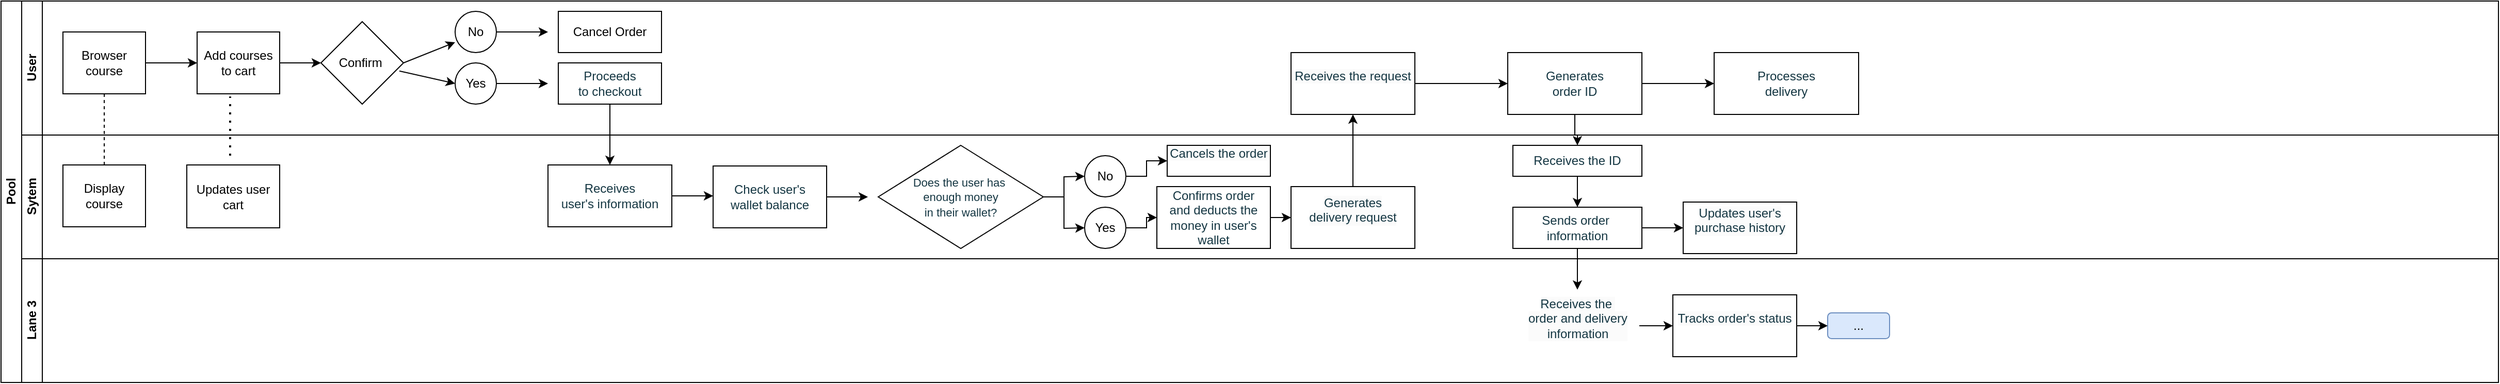 <mxfile version="26.0.5">
  <diagram id="prtHgNgQTEPvFCAcTncT" name="Page-1">
    <mxGraphModel dx="1909" dy="1035" grid="1" gridSize="10" guides="1" tooltips="1" connect="1" arrows="1" fold="1" page="1" pageScale="1" pageWidth="827" pageHeight="1169" math="0" shadow="0">
      <root>
        <mxCell id="0" />
        <mxCell id="1" parent="0" />
        <mxCell id="dNxyNK7c78bLwvsdeMH5-19" value="Pool" style="swimlane;html=1;childLayout=stackLayout;resizeParent=1;resizeParentMax=0;horizontal=0;startSize=20;horizontalStack=0;" parent="1" vertex="1">
          <mxGeometry x="120" y="120" width="2420" height="370" as="geometry" />
        </mxCell>
        <mxCell id="dNxyNK7c78bLwvsdeMH5-27" value="" style="edgeStyle=orthogonalEdgeStyle;rounded=0;orthogonalLoop=1;jettySize=auto;html=1;dashed=1;endArrow=none;endFill=0;" parent="dNxyNK7c78bLwvsdeMH5-19" source="dNxyNK7c78bLwvsdeMH5-24" target="dNxyNK7c78bLwvsdeMH5-26" edge="1">
          <mxGeometry relative="1" as="geometry" />
        </mxCell>
        <mxCell id="dNxyNK7c78bLwvsdeMH5-20" value="User" style="swimlane;html=1;startSize=20;horizontal=0;" parent="dNxyNK7c78bLwvsdeMH5-19" vertex="1">
          <mxGeometry x="20" width="2400" height="130" as="geometry" />
        </mxCell>
        <mxCell id="4VuvJxlAuG3Ml74ko1B7-3" style="edgeStyle=orthogonalEdgeStyle;rounded=0;orthogonalLoop=1;jettySize=auto;html=1;exitX=1;exitY=0.5;exitDx=0;exitDy=0;entryX=0;entryY=0.5;entryDx=0;entryDy=0;" edge="1" parent="dNxyNK7c78bLwvsdeMH5-20" source="dNxyNK7c78bLwvsdeMH5-24" target="dNxyNK7c78bLwvsdeMH5-30">
          <mxGeometry relative="1" as="geometry" />
        </mxCell>
        <mxCell id="dNxyNK7c78bLwvsdeMH5-24" value="Browser course" style="rounded=0;whiteSpace=wrap;html=1;fontFamily=Helvetica;fontSize=12;fontColor=#000000;align=center;" parent="dNxyNK7c78bLwvsdeMH5-20" vertex="1">
          <mxGeometry x="40" y="30" width="80" height="60" as="geometry" />
        </mxCell>
        <mxCell id="dNxyNK7c78bLwvsdeMH5-30" value="Add courses to cart" style="rounded=0;whiteSpace=wrap;html=1;fontFamily=Helvetica;fontSize=12;fontColor=#000000;align=center;" parent="dNxyNK7c78bLwvsdeMH5-20" vertex="1">
          <mxGeometry x="170" y="30" width="80" height="60" as="geometry" />
        </mxCell>
        <mxCell id="4VuvJxlAuG3Ml74ko1B7-12" value="Confirm&amp;nbsp;" style="rhombus;whiteSpace=wrap;html=1;" vertex="1" parent="dNxyNK7c78bLwvsdeMH5-20">
          <mxGeometry x="290" y="20" width="80" height="80" as="geometry" />
        </mxCell>
        <mxCell id="4VuvJxlAuG3Ml74ko1B7-17" value="No" style="ellipse;whiteSpace=wrap;html=1;aspect=fixed;" vertex="1" parent="dNxyNK7c78bLwvsdeMH5-20">
          <mxGeometry x="420" y="10" width="40" height="40" as="geometry" />
        </mxCell>
        <mxCell id="4VuvJxlAuG3Ml74ko1B7-18" value="Yes" style="ellipse;whiteSpace=wrap;html=1;aspect=fixed;" vertex="1" parent="dNxyNK7c78bLwvsdeMH5-20">
          <mxGeometry x="420" y="60" width="40" height="40" as="geometry" />
        </mxCell>
        <mxCell id="4VuvJxlAuG3Ml74ko1B7-21" value="Cancel Order" style="rounded=0;whiteSpace=wrap;html=1;" vertex="1" parent="dNxyNK7c78bLwvsdeMH5-20">
          <mxGeometry x="520" y="10" width="100" height="40" as="geometry" />
        </mxCell>
        <mxCell id="4VuvJxlAuG3Ml74ko1B7-22" value="&lt;span style=&quot;color: rgb(20, 54, 66);&quot;&gt;Proceeds&lt;/span&gt;&lt;div style=&quot;color: rgb(20, 54, 66);&quot;&gt;to checkout&lt;/div&gt;" style="rounded=0;whiteSpace=wrap;html=1;" vertex="1" parent="dNxyNK7c78bLwvsdeMH5-20">
          <mxGeometry x="520" y="60" width="100" height="40" as="geometry" />
        </mxCell>
        <mxCell id="4VuvJxlAuG3Ml74ko1B7-45" value="&#xa;&lt;span style=&quot;color: rgb(20, 54, 66); font-family: Helvetica; font-size: 12px; font-style: normal; font-variant-ligatures: normal; font-variant-caps: normal; font-weight: 400; letter-spacing: normal; orphans: 2; text-align: center; text-indent: 0px; text-transform: none; widows: 2; word-spacing: 0px; -webkit-text-stroke-width: 0px; white-space: normal; background-color: rgb(251, 251, 251); text-decoration-thickness: initial; text-decoration-style: initial; text-decoration-color: initial; display: inline !important; float: none;&quot;&gt;Receives the request&lt;/span&gt;&#xa;&#xa;" style="rounded=0;whiteSpace=wrap;html=1;" vertex="1" parent="dNxyNK7c78bLwvsdeMH5-20">
          <mxGeometry x="1230" y="50" width="120" height="60" as="geometry" />
        </mxCell>
        <mxCell id="4VuvJxlAuG3Ml74ko1B7-47" value="&lt;span style=&quot;color: rgb(20, 54, 66);&quot;&gt;Generates&lt;/span&gt;&lt;div style=&quot;color: rgb(20, 54, 66);&quot;&gt;order ID&lt;/div&gt;" style="rounded=0;whiteSpace=wrap;html=1;" vertex="1" parent="dNxyNK7c78bLwvsdeMH5-20">
          <mxGeometry x="1440" y="50" width="130" height="60" as="geometry" />
        </mxCell>
        <mxCell id="4VuvJxlAuG3Ml74ko1B7-46" style="edgeStyle=orthogonalEdgeStyle;rounded=0;orthogonalLoop=1;jettySize=auto;html=1;" edge="1" parent="dNxyNK7c78bLwvsdeMH5-20" source="4VuvJxlAuG3Ml74ko1B7-45" target="4VuvJxlAuG3Ml74ko1B7-47">
          <mxGeometry relative="1" as="geometry">
            <mxPoint x="1380" y="80" as="targetPoint" />
          </mxGeometry>
        </mxCell>
        <mxCell id="4VuvJxlAuG3Ml74ko1B7-49" value="&lt;span style=&quot;color: rgb(20, 54, 66);&quot;&gt;Processes&lt;/span&gt;&lt;div style=&quot;color: rgb(20, 54, 66);&quot;&gt;delivery&lt;/div&gt;" style="rounded=0;whiteSpace=wrap;html=1;" vertex="1" parent="dNxyNK7c78bLwvsdeMH5-20">
          <mxGeometry x="1640" y="50" width="140" height="60" as="geometry" />
        </mxCell>
        <mxCell id="4VuvJxlAuG3Ml74ko1B7-48" style="edgeStyle=orthogonalEdgeStyle;rounded=0;orthogonalLoop=1;jettySize=auto;html=1;" edge="1" parent="dNxyNK7c78bLwvsdeMH5-20" source="4VuvJxlAuG3Ml74ko1B7-47" target="4VuvJxlAuG3Ml74ko1B7-49">
          <mxGeometry relative="1" as="geometry">
            <mxPoint x="1530" y="80" as="targetPoint" />
          </mxGeometry>
        </mxCell>
        <mxCell id="dNxyNK7c78bLwvsdeMH5-21" value="Sytem" style="swimlane;html=1;startSize=20;horizontal=0;" parent="dNxyNK7c78bLwvsdeMH5-19" vertex="1">
          <mxGeometry x="20" y="130" width="2400" height="120" as="geometry" />
        </mxCell>
        <mxCell id="dNxyNK7c78bLwvsdeMH5-26" value="Display course" style="rounded=0;whiteSpace=wrap;html=1;fontFamily=Helvetica;fontSize=12;fontColor=#000000;align=center;" parent="dNxyNK7c78bLwvsdeMH5-21" vertex="1">
          <mxGeometry x="40" y="29" width="80" height="60" as="geometry" />
        </mxCell>
        <mxCell id="4VuvJxlAuG3Ml74ko1B7-7" value="Updates user cart" style="rounded=0;whiteSpace=wrap;html=1;" vertex="1" parent="dNxyNK7c78bLwvsdeMH5-21">
          <mxGeometry x="160" y="29" width="90" height="61" as="geometry" />
        </mxCell>
        <mxCell id="4VuvJxlAuG3Ml74ko1B7-28" style="edgeStyle=orthogonalEdgeStyle;rounded=0;orthogonalLoop=1;jettySize=auto;html=1;" edge="1" parent="dNxyNK7c78bLwvsdeMH5-21" source="4VuvJxlAuG3Ml74ko1B7-26">
          <mxGeometry relative="1" as="geometry">
            <mxPoint x="670" y="59" as="targetPoint" />
          </mxGeometry>
        </mxCell>
        <mxCell id="4VuvJxlAuG3Ml74ko1B7-26" value="&lt;span style=&quot;color: rgb(20, 54, 66);&quot;&gt;Receives&lt;/span&gt;&lt;div style=&quot;color: rgb(20, 54, 66);&quot;&gt;user&#39;s information&lt;/div&gt;" style="rounded=0;whiteSpace=wrap;html=1;" vertex="1" parent="dNxyNK7c78bLwvsdeMH5-21">
          <mxGeometry x="510" y="29" width="120" height="60" as="geometry" />
        </mxCell>
        <mxCell id="4VuvJxlAuG3Ml74ko1B7-30" style="edgeStyle=orthogonalEdgeStyle;rounded=0;orthogonalLoop=1;jettySize=auto;html=1;" edge="1" parent="dNxyNK7c78bLwvsdeMH5-21" source="4VuvJxlAuG3Ml74ko1B7-29">
          <mxGeometry relative="1" as="geometry">
            <mxPoint x="820" y="60" as="targetPoint" />
          </mxGeometry>
        </mxCell>
        <mxCell id="4VuvJxlAuG3Ml74ko1B7-29" value="&lt;span style=&quot;color: rgb(20, 54, 66);&quot;&gt;Check user&#39;s&lt;/span&gt;&lt;div style=&quot;color: rgb(20, 54, 66);&quot;&gt;wallet balance&lt;/div&gt;" style="rounded=0;whiteSpace=wrap;html=1;" vertex="1" parent="dNxyNK7c78bLwvsdeMH5-21">
          <mxGeometry x="670" y="30" width="110" height="60" as="geometry" />
        </mxCell>
        <mxCell id="4VuvJxlAuG3Ml74ko1B7-34" style="edgeStyle=orthogonalEdgeStyle;rounded=0;orthogonalLoop=1;jettySize=auto;html=1;exitX=1;exitY=0.5;exitDx=0;exitDy=0;" edge="1" parent="dNxyNK7c78bLwvsdeMH5-21" source="4VuvJxlAuG3Ml74ko1B7-31">
          <mxGeometry relative="1" as="geometry">
            <mxPoint x="1030" y="40" as="targetPoint" />
          </mxGeometry>
        </mxCell>
        <mxCell id="4VuvJxlAuG3Ml74ko1B7-35" style="edgeStyle=orthogonalEdgeStyle;rounded=0;orthogonalLoop=1;jettySize=auto;html=1;exitX=1;exitY=0.5;exitDx=0;exitDy=0;" edge="1" parent="dNxyNK7c78bLwvsdeMH5-21" source="4VuvJxlAuG3Ml74ko1B7-31">
          <mxGeometry relative="1" as="geometry">
            <mxPoint x="1030" y="90" as="targetPoint" />
          </mxGeometry>
        </mxCell>
        <mxCell id="4VuvJxlAuG3Ml74ko1B7-31" value="&lt;font style=&quot;color: rgb(20, 54, 66); font-size: 11px;&quot;&gt;Does the user has&amp;nbsp;&lt;/font&gt;&lt;div style=&quot;color: rgb(20, 54, 66);&quot;&gt;&lt;font style=&quot;font-size: 11px;&quot;&gt;enough money&lt;/font&gt;&lt;/div&gt;&lt;div style=&quot;color: rgb(20, 54, 66);&quot;&gt;&lt;font style=&quot;font-size: 11px;&quot;&gt;in their wallet?&lt;/font&gt;&lt;/div&gt;" style="rhombus;whiteSpace=wrap;html=1;" vertex="1" parent="dNxyNK7c78bLwvsdeMH5-21">
          <mxGeometry x="830" y="10" width="160" height="100" as="geometry" />
        </mxCell>
        <mxCell id="4VuvJxlAuG3Ml74ko1B7-36" value="No" style="ellipse;whiteSpace=wrap;html=1;aspect=fixed;" vertex="1" parent="dNxyNK7c78bLwvsdeMH5-21">
          <mxGeometry x="1030" y="20" width="40" height="40" as="geometry" />
        </mxCell>
        <mxCell id="4VuvJxlAuG3Ml74ko1B7-37" value="Yes" style="ellipse;whiteSpace=wrap;html=1;aspect=fixed;" vertex="1" parent="dNxyNK7c78bLwvsdeMH5-21">
          <mxGeometry x="1030" y="70" width="40" height="40" as="geometry" />
        </mxCell>
        <mxCell id="4VuvJxlAuG3Ml74ko1B7-43" value="&#xa;&lt;span style=&quot;color: rgb(20, 54, 66); font-family: Helvetica; font-size: 12px; font-style: normal; font-variant-ligatures: normal; font-variant-caps: normal; font-weight: 400; letter-spacing: normal; orphans: 2; text-align: center; text-indent: 0px; text-transform: none; widows: 2; word-spacing: 0px; -webkit-text-stroke-width: 0px; white-space: normal; background-color: rgb(251, 251, 251); text-decoration-thickness: initial; text-decoration-style: initial; text-decoration-color: initial; display: inline !important; float: none;&quot;&gt;Generates&lt;/span&gt;&lt;div style=&quot;forced-color-adjust: none; color: rgb(20, 54, 66); font-family: Helvetica; font-size: 12px; font-style: normal; font-variant-ligatures: normal; font-variant-caps: normal; font-weight: 400; letter-spacing: normal; orphans: 2; text-align: center; text-indent: 0px; text-transform: none; widows: 2; word-spacing: 0px; -webkit-text-stroke-width: 0px; white-space: normal; background-color: rgb(251, 251, 251); text-decoration-thickness: initial; text-decoration-style: initial; text-decoration-color: initial;&quot;&gt;delivery&amp;nbsp;&lt;span style=&quot;forced-color-adjust: none; background-color: transparent; color: light-dark(rgb(20, 54, 66), rgb(173, 202, 213));&quot;&gt;request&lt;/span&gt;&lt;/div&gt;&#xa;&#xa;" style="rounded=0;whiteSpace=wrap;html=1;" vertex="1" parent="dNxyNK7c78bLwvsdeMH5-21">
          <mxGeometry x="1230" y="50" width="120" height="60" as="geometry" />
        </mxCell>
        <mxCell id="4VuvJxlAuG3Ml74ko1B7-51" value="&lt;span style=&quot;color: rgb(20, 54, 66);&quot;&gt;Receives the ID&lt;/span&gt;" style="rounded=0;whiteSpace=wrap;html=1;" vertex="1" parent="dNxyNK7c78bLwvsdeMH5-21">
          <mxGeometry x="1445" y="10" width="125" height="30" as="geometry" />
        </mxCell>
        <mxCell id="4VuvJxlAuG3Ml74ko1B7-53" value="&lt;span style=&quot;color: rgb(20, 54, 66);&quot;&gt;Sends order&amp;nbsp;&lt;/span&gt;&lt;div style=&quot;color: rgb(20, 54, 66);&quot;&gt;information&lt;/div&gt;" style="rounded=0;whiteSpace=wrap;html=1;" vertex="1" parent="dNxyNK7c78bLwvsdeMH5-21">
          <mxGeometry x="1445" y="70" width="125" height="40" as="geometry" />
        </mxCell>
        <mxCell id="4VuvJxlAuG3Ml74ko1B7-52" style="edgeStyle=orthogonalEdgeStyle;rounded=0;orthogonalLoop=1;jettySize=auto;html=1;" edge="1" parent="dNxyNK7c78bLwvsdeMH5-21" source="4VuvJxlAuG3Ml74ko1B7-51" target="4VuvJxlAuG3Ml74ko1B7-53">
          <mxGeometry relative="1" as="geometry">
            <mxPoint x="1505" y="90" as="targetPoint" />
          </mxGeometry>
        </mxCell>
        <mxCell id="4VuvJxlAuG3Ml74ko1B7-55" value="&#xa;&lt;span style=&quot;color: rgb(20, 54, 66); font-family: Helvetica; font-size: 12px; font-style: normal; font-variant-ligatures: normal; font-variant-caps: normal; font-weight: 400; letter-spacing: normal; orphans: 2; text-align: center; text-indent: 0px; text-transform: none; widows: 2; word-spacing: 0px; -webkit-text-stroke-width: 0px; white-space: normal; background-color: rgb(251, 251, 251); text-decoration-thickness: initial; text-decoration-style: initial; text-decoration-color: initial; display: inline !important; float: none;&quot;&gt;Updates user&#39;s&lt;/span&gt;&lt;div style=&quot;forced-color-adjust: none; color: rgb(20, 54, 66); font-family: Helvetica; font-size: 12px; font-style: normal; font-variant-ligatures: normal; font-variant-caps: normal; font-weight: 400; letter-spacing: normal; orphans: 2; text-align: center; text-indent: 0px; text-transform: none; widows: 2; word-spacing: 0px; -webkit-text-stroke-width: 0px; white-space: normal; background-color: rgb(251, 251, 251); text-decoration-thickness: initial; text-decoration-style: initial; text-decoration-color: initial;&quot;&gt;purchase history&lt;/div&gt;&#xa;&#xa;" style="rounded=0;whiteSpace=wrap;html=1;" vertex="1" parent="dNxyNK7c78bLwvsdeMH5-21">
          <mxGeometry x="1610" y="65" width="110" height="50" as="geometry" />
        </mxCell>
        <mxCell id="4VuvJxlAuG3Ml74ko1B7-54" style="edgeStyle=orthogonalEdgeStyle;rounded=0;orthogonalLoop=1;jettySize=auto;html=1;" edge="1" parent="dNxyNK7c78bLwvsdeMH5-21" source="4VuvJxlAuG3Ml74ko1B7-53" target="4VuvJxlAuG3Ml74ko1B7-55">
          <mxGeometry relative="1" as="geometry">
            <mxPoint x="1610" y="90" as="targetPoint" />
          </mxGeometry>
        </mxCell>
        <mxCell id="dNxyNK7c78bLwvsdeMH5-22" value="Lane 3" style="swimlane;html=1;startSize=20;horizontal=0;" parent="dNxyNK7c78bLwvsdeMH5-19" vertex="1">
          <mxGeometry x="20" y="250" width="2400" height="120" as="geometry" />
        </mxCell>
        <mxCell id="4VuvJxlAuG3Ml74ko1B7-58" style="edgeStyle=orthogonalEdgeStyle;rounded=0;orthogonalLoop=1;jettySize=auto;html=1;" edge="1" parent="dNxyNK7c78bLwvsdeMH5-22" source="4VuvJxlAuG3Ml74ko1B7-57">
          <mxGeometry relative="1" as="geometry">
            <mxPoint x="1600" y="65" as="targetPoint" />
          </mxGeometry>
        </mxCell>
        <mxCell id="4VuvJxlAuG3Ml74ko1B7-57" value="&#xa;&lt;span style=&quot;color: rgb(20, 54, 66); font-family: Helvetica; font-size: 12px; font-style: normal; font-variant-ligatures: normal; font-variant-caps: normal; font-weight: 400; letter-spacing: normal; orphans: 2; text-align: center; text-indent: 0px; text-transform: none; widows: 2; word-spacing: 0px; -webkit-text-stroke-width: 0px; white-space: normal; background-color: rgb(251, 251, 251); text-decoration-thickness: initial; text-decoration-style: initial; text-decoration-color: initial; display: inline !important; float: none;&quot;&gt;Receives the&amp;nbsp;&lt;/span&gt;&lt;div style=&quot;forced-color-adjust: none; color: rgb(20, 54, 66); font-family: Helvetica; font-size: 12px; font-style: normal; font-variant-ligatures: normal; font-variant-caps: normal; font-weight: 400; letter-spacing: normal; orphans: 2; text-align: center; text-indent: 0px; text-transform: none; widows: 2; word-spacing: 0px; -webkit-text-stroke-width: 0px; white-space: normal; background-color: rgb(251, 251, 251); text-decoration-thickness: initial; text-decoration-style: initial; text-decoration-color: initial;&quot;&gt;order and delivery&lt;/div&gt;&lt;div style=&quot;forced-color-adjust: none; color: rgb(20, 54, 66); font-family: Helvetica; font-size: 12px; font-style: normal; font-variant-ligatures: normal; font-variant-caps: normal; font-weight: 400; letter-spacing: normal; orphans: 2; text-align: center; text-indent: 0px; text-transform: none; widows: 2; word-spacing: 0px; -webkit-text-stroke-width: 0px; white-space: normal; background-color: rgb(251, 251, 251); text-decoration-thickness: initial; text-decoration-style: initial; text-decoration-color: initial;&quot;&gt;information&lt;/div&gt;&#xa;&#xa;" style="rounded=0;whiteSpace=wrap;html=1;strokeColor=none;" vertex="1" parent="dNxyNK7c78bLwvsdeMH5-22">
          <mxGeometry x="1447.5" y="30" width="120" height="70" as="geometry" />
        </mxCell>
        <mxCell id="4VuvJxlAuG3Ml74ko1B7-60" value="&#xa;&lt;span style=&quot;color: rgb(20, 54, 66); font-family: Helvetica; font-size: 12px; font-style: normal; font-variant-ligatures: normal; font-variant-caps: normal; font-weight: 400; letter-spacing: normal; orphans: 2; text-align: center; text-indent: 0px; text-transform: none; widows: 2; word-spacing: 0px; -webkit-text-stroke-width: 0px; white-space: normal; background-color: rgb(251, 251, 251); text-decoration-thickness: initial; text-decoration-style: initial; text-decoration-color: initial; display: inline !important; float: none;&quot;&gt;Tracks order&#39;s status&lt;/span&gt;&#xa;&#xa;" style="rounded=0;whiteSpace=wrap;html=1;" vertex="1" parent="dNxyNK7c78bLwvsdeMH5-22">
          <mxGeometry x="1600" y="35" width="120" height="60" as="geometry" />
        </mxCell>
        <mxCell id="4VuvJxlAuG3Ml74ko1B7-62" value="..." style="rounded=1;whiteSpace=wrap;html=1;fillColor=#dae8fc;strokeColor=#6c8ebf;" vertex="1" parent="dNxyNK7c78bLwvsdeMH5-22">
          <mxGeometry x="1750" y="52.5" width="60" height="25" as="geometry" />
        </mxCell>
        <mxCell id="4VuvJxlAuG3Ml74ko1B7-61" style="edgeStyle=orthogonalEdgeStyle;rounded=0;orthogonalLoop=1;jettySize=auto;html=1;" edge="1" parent="dNxyNK7c78bLwvsdeMH5-22" source="4VuvJxlAuG3Ml74ko1B7-60" target="4VuvJxlAuG3Ml74ko1B7-62">
          <mxGeometry relative="1" as="geometry">
            <mxPoint x="1750" y="65" as="targetPoint" />
          </mxGeometry>
        </mxCell>
        <mxCell id="4VuvJxlAuG3Ml74ko1B7-25" style="edgeStyle=orthogonalEdgeStyle;rounded=0;orthogonalLoop=1;jettySize=auto;html=1;exitX=0.5;exitY=1;exitDx=0;exitDy=0;" edge="1" parent="dNxyNK7c78bLwvsdeMH5-19" source="4VuvJxlAuG3Ml74ko1B7-22" target="4VuvJxlAuG3Ml74ko1B7-26">
          <mxGeometry relative="1" as="geometry">
            <mxPoint x="590" y="160" as="targetPoint" />
          </mxGeometry>
        </mxCell>
        <mxCell id="4VuvJxlAuG3Ml74ko1B7-44" style="edgeStyle=orthogonalEdgeStyle;rounded=0;orthogonalLoop=1;jettySize=auto;html=1;" edge="1" parent="dNxyNK7c78bLwvsdeMH5-19" source="4VuvJxlAuG3Ml74ko1B7-43" target="4VuvJxlAuG3Ml74ko1B7-45">
          <mxGeometry relative="1" as="geometry">
            <mxPoint x="1310" y="110" as="targetPoint" />
          </mxGeometry>
        </mxCell>
        <mxCell id="4VuvJxlAuG3Ml74ko1B7-50" style="edgeStyle=orthogonalEdgeStyle;rounded=0;orthogonalLoop=1;jettySize=auto;html=1;" edge="1" parent="dNxyNK7c78bLwvsdeMH5-19" source="4VuvJxlAuG3Ml74ko1B7-47" target="4VuvJxlAuG3Ml74ko1B7-51">
          <mxGeometry relative="1" as="geometry">
            <mxPoint x="1525" y="160" as="targetPoint" />
          </mxGeometry>
        </mxCell>
        <mxCell id="4VuvJxlAuG3Ml74ko1B7-56" style="edgeStyle=orthogonalEdgeStyle;rounded=0;orthogonalLoop=1;jettySize=auto;html=1;" edge="1" parent="dNxyNK7c78bLwvsdeMH5-19" source="4VuvJxlAuG3Ml74ko1B7-53" target="4VuvJxlAuG3Ml74ko1B7-57">
          <mxGeometry relative="1" as="geometry">
            <mxPoint x="1527.5" y="290" as="targetPoint" />
          </mxGeometry>
        </mxCell>
        <mxCell id="4VuvJxlAuG3Ml74ko1B7-6" value="" style="endArrow=none;dashed=1;html=1;dashPattern=1 3;strokeWidth=2;rounded=0;entryX=0.4;entryY=1.043;entryDx=0;entryDy=0;entryPerimeter=0;" edge="1" parent="1" target="dNxyNK7c78bLwvsdeMH5-30">
          <mxGeometry width="50" height="50" relative="1" as="geometry">
            <mxPoint x="342" y="270" as="sourcePoint" />
            <mxPoint x="440" y="350" as="targetPoint" />
          </mxGeometry>
        </mxCell>
        <mxCell id="4VuvJxlAuG3Ml74ko1B7-10" value="" style="endArrow=classic;html=1;rounded=0;exitX=1;exitY=0.5;exitDx=0;exitDy=0;" edge="1" parent="1" source="dNxyNK7c78bLwvsdeMH5-30">
          <mxGeometry width="50" height="50" relative="1" as="geometry">
            <mxPoint x="390" y="410" as="sourcePoint" />
            <mxPoint x="430" y="180" as="targetPoint" />
          </mxGeometry>
        </mxCell>
        <mxCell id="4VuvJxlAuG3Ml74ko1B7-14" value="" style="endArrow=classic;html=1;rounded=0;exitX=1;exitY=0.5;exitDx=0;exitDy=0;" edge="1" parent="1" source="4VuvJxlAuG3Ml74ko1B7-12">
          <mxGeometry width="50" height="50" relative="1" as="geometry">
            <mxPoint x="390" y="410" as="sourcePoint" />
            <mxPoint x="560" y="160" as="targetPoint" />
          </mxGeometry>
        </mxCell>
        <mxCell id="4VuvJxlAuG3Ml74ko1B7-15" value="" style="endArrow=classic;html=1;rounded=0;exitX=0.95;exitY=0.598;exitDx=0;exitDy=0;exitPerimeter=0;" edge="1" parent="1" source="4VuvJxlAuG3Ml74ko1B7-12">
          <mxGeometry width="50" height="50" relative="1" as="geometry">
            <mxPoint x="390" y="410" as="sourcePoint" />
            <mxPoint x="560" y="200" as="targetPoint" />
          </mxGeometry>
        </mxCell>
        <mxCell id="4VuvJxlAuG3Ml74ko1B7-19" value="" style="endArrow=classic;html=1;rounded=0;exitX=1;exitY=0.5;exitDx=0;exitDy=0;" edge="1" parent="1" source="4VuvJxlAuG3Ml74ko1B7-17">
          <mxGeometry width="50" height="50" relative="1" as="geometry">
            <mxPoint x="390" y="410" as="sourcePoint" />
            <mxPoint x="650" y="150" as="targetPoint" />
          </mxGeometry>
        </mxCell>
        <mxCell id="4VuvJxlAuG3Ml74ko1B7-20" value="" style="endArrow=classic;html=1;rounded=0;exitX=1;exitY=0.5;exitDx=0;exitDy=0;" edge="1" parent="1" source="4VuvJxlAuG3Ml74ko1B7-18">
          <mxGeometry width="50" height="50" relative="1" as="geometry">
            <mxPoint x="390" y="410" as="sourcePoint" />
            <mxPoint x="650" y="200" as="targetPoint" />
          </mxGeometry>
        </mxCell>
        <mxCell id="4VuvJxlAuG3Ml74ko1B7-39" value="&#xa;&lt;span style=&quot;color: rgb(20, 54, 66); font-family: Helvetica; font-size: 12px; font-style: normal; font-variant-ligatures: normal; font-variant-caps: normal; font-weight: 400; letter-spacing: normal; orphans: 2; text-align: center; text-indent: 0px; text-transform: none; widows: 2; word-spacing: 0px; -webkit-text-stroke-width: 0px; white-space: normal; background-color: rgb(251, 251, 251); text-decoration-thickness: initial; text-decoration-style: initial; text-decoration-color: initial; display: inline !important; float: none;&quot;&gt;Cancels the order&lt;/span&gt;&#xa;&#xa;" style="rounded=0;whiteSpace=wrap;html=1;" vertex="1" parent="1">
          <mxGeometry x="1250" y="260" width="100" height="30" as="geometry" />
        </mxCell>
        <mxCell id="4VuvJxlAuG3Ml74ko1B7-38" style="edgeStyle=orthogonalEdgeStyle;rounded=0;orthogonalLoop=1;jettySize=auto;html=1;" edge="1" parent="1" source="4VuvJxlAuG3Ml74ko1B7-36" target="4VuvJxlAuG3Ml74ko1B7-39">
          <mxGeometry relative="1" as="geometry">
            <mxPoint x="1240" y="290" as="targetPoint" />
          </mxGeometry>
        </mxCell>
        <mxCell id="4VuvJxlAuG3Ml74ko1B7-42" style="edgeStyle=orthogonalEdgeStyle;rounded=0;orthogonalLoop=1;jettySize=auto;html=1;" edge="1" parent="1" source="4VuvJxlAuG3Ml74ko1B7-41" target="4VuvJxlAuG3Ml74ko1B7-43">
          <mxGeometry relative="1" as="geometry">
            <mxPoint x="1380" y="330" as="targetPoint" />
          </mxGeometry>
        </mxCell>
        <mxCell id="4VuvJxlAuG3Ml74ko1B7-41" value="&lt;span style=&quot;color: rgb(20, 54, 66);&quot;&gt;Confirms order&lt;/span&gt;&lt;div style=&quot;color: rgb(20, 54, 66);&quot;&gt;and deducts the money in user&#39;s wallet&lt;/div&gt;" style="rounded=0;whiteSpace=wrap;html=1;" vertex="1" parent="1">
          <mxGeometry x="1240" y="300" width="110" height="60" as="geometry" />
        </mxCell>
        <mxCell id="4VuvJxlAuG3Ml74ko1B7-40" style="edgeStyle=orthogonalEdgeStyle;rounded=0;orthogonalLoop=1;jettySize=auto;html=1;" edge="1" parent="1" source="4VuvJxlAuG3Ml74ko1B7-37" target="4VuvJxlAuG3Ml74ko1B7-41">
          <mxGeometry relative="1" as="geometry">
            <mxPoint x="1240" y="340" as="targetPoint" />
          </mxGeometry>
        </mxCell>
      </root>
    </mxGraphModel>
  </diagram>
</mxfile>

